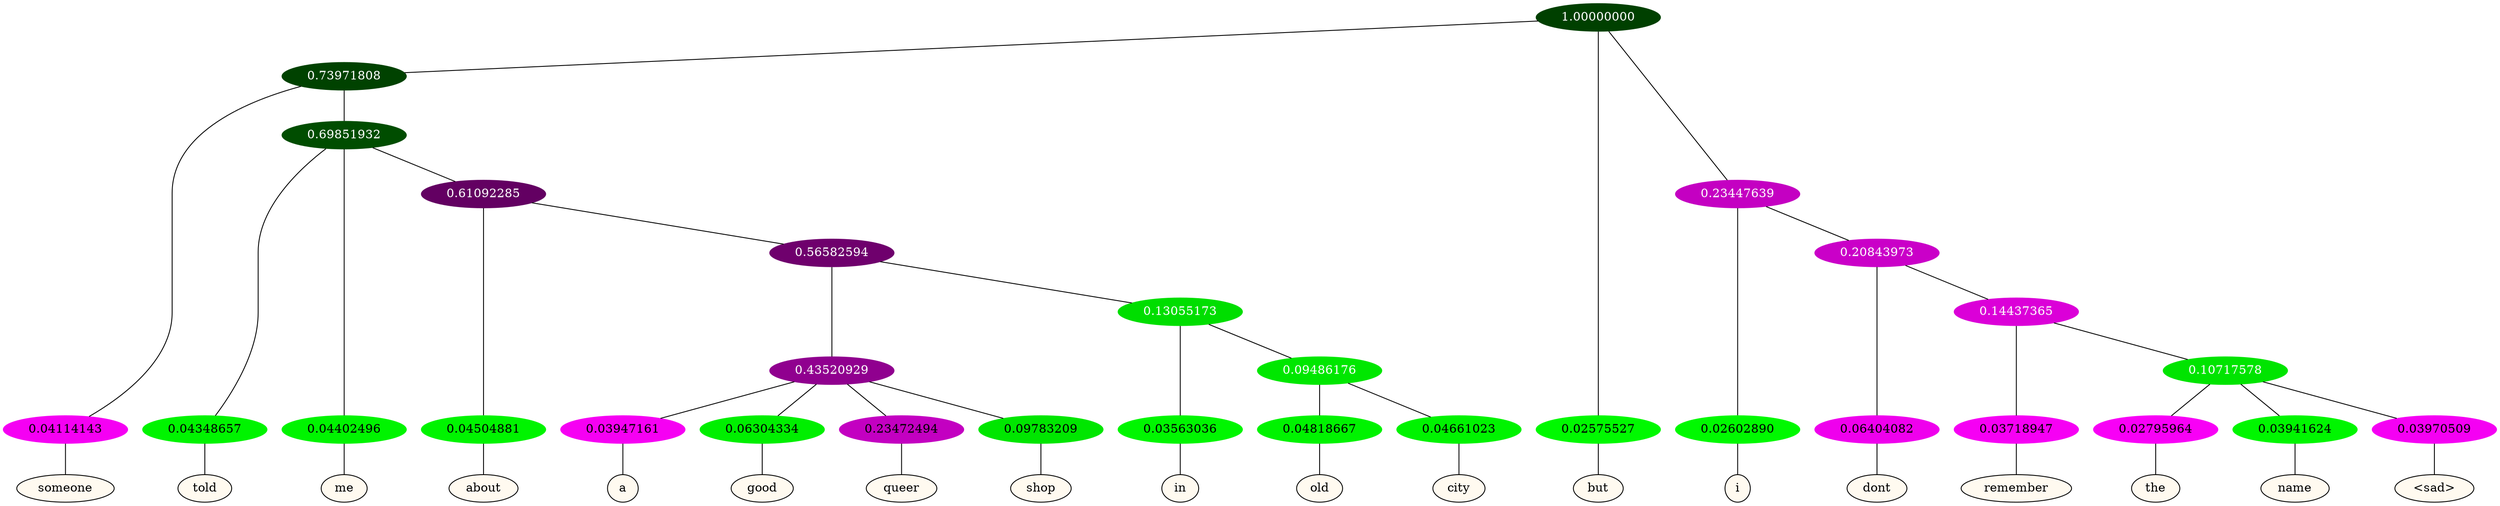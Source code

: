 graph {
	node [format=png height=0.15 nodesep=0.001 ordering=out overlap=prism overlap_scaling=0.01 ranksep=0.001 ratio=0.2 style=filled width=0.15]
	{
		rank=same
		a_w_4 [label=someone color=black fillcolor=floralwhite style="filled,solid"]
		a_w_8 [label=told color=black fillcolor=floralwhite style="filled,solid"]
		a_w_9 [label=me color=black fillcolor=floralwhite style="filled,solid"]
		a_w_13 [label=about color=black fillcolor=floralwhite style="filled,solid"]
		a_w_22 [label=a color=black fillcolor=floralwhite style="filled,solid"]
		a_w_23 [label=good color=black fillcolor=floralwhite style="filled,solid"]
		a_w_24 [label=queer color=black fillcolor=floralwhite style="filled,solid"]
		a_w_25 [label=shop color=black fillcolor=floralwhite style="filled,solid"]
		a_w_26 [label=in color=black fillcolor=floralwhite style="filled,solid"]
		a_w_28 [label=old color=black fillcolor=floralwhite style="filled,solid"]
		a_w_29 [label=city color=black fillcolor=floralwhite style="filled,solid"]
		a_w_2 [label=but color=black fillcolor=floralwhite style="filled,solid"]
		a_w_6 [label=i color=black fillcolor=floralwhite style="filled,solid"]
		a_w_11 [label=dont color=black fillcolor=floralwhite style="filled,solid"]
		a_w_15 [label=remember color=black fillcolor=floralwhite style="filled,solid"]
		a_w_19 [label=the color=black fillcolor=floralwhite style="filled,solid"]
		a_w_20 [label=name color=black fillcolor=floralwhite style="filled,solid"]
		a_w_21 [label="\<sad\>" color=black fillcolor=floralwhite style="filled,solid"]
	}
	a_n_4 -- a_w_4
	a_n_8 -- a_w_8
	a_n_9 -- a_w_9
	a_n_13 -- a_w_13
	a_n_22 -- a_w_22
	a_n_23 -- a_w_23
	a_n_24 -- a_w_24
	a_n_25 -- a_w_25
	a_n_26 -- a_w_26
	a_n_28 -- a_w_28
	a_n_29 -- a_w_29
	a_n_2 -- a_w_2
	a_n_6 -- a_w_6
	a_n_11 -- a_w_11
	a_n_15 -- a_w_15
	a_n_19 -- a_w_19
	a_n_20 -- a_w_20
	a_n_21 -- a_w_21
	{
		rank=same
		a_n_4 [label=0.04114143 color="0.835 1.000 0.959" fontcolor=black]
		a_n_8 [label=0.04348657 color="0.334 1.000 0.957" fontcolor=black]
		a_n_9 [label=0.04402496 color="0.334 1.000 0.956" fontcolor=black]
		a_n_13 [label=0.04504881 color="0.334 1.000 0.955" fontcolor=black]
		a_n_22 [label=0.03947161 color="0.835 1.000 0.961" fontcolor=black]
		a_n_23 [label=0.06304334 color="0.334 1.000 0.937" fontcolor=black]
		a_n_24 [label=0.23472494 color="0.835 1.000 0.765" fontcolor=black]
		a_n_25 [label=0.09783209 color="0.334 1.000 0.902" fontcolor=black]
		a_n_26 [label=0.03563036 color="0.334 1.000 0.964" fontcolor=black]
		a_n_28 [label=0.04818667 color="0.334 1.000 0.952" fontcolor=black]
		a_n_29 [label=0.04661023 color="0.334 1.000 0.953" fontcolor=black]
		a_n_2 [label=0.02575527 color="0.334 1.000 0.974" fontcolor=black]
		a_n_6 [label=0.02602890 color="0.334 1.000 0.974" fontcolor=black]
		a_n_11 [label=0.06404082 color="0.835 1.000 0.936" fontcolor=black]
		a_n_15 [label=0.03718947 color="0.835 1.000 0.963" fontcolor=black]
		a_n_19 [label=0.02795964 color="0.835 1.000 0.972" fontcolor=black]
		a_n_20 [label=0.03941624 color="0.334 1.000 0.961" fontcolor=black]
		a_n_21 [label=0.03970509 color="0.835 1.000 0.960" fontcolor=black]
	}
	a_n_0 [label=1.00000000 color="0.334 1.000 0.250" fontcolor=grey99]
	a_n_1 [label=0.73971808 color="0.334 1.000 0.260" fontcolor=grey99]
	a_n_0 -- a_n_1
	a_n_0 -- a_n_2
	a_n_3 [label=0.23447639 color="0.835 1.000 0.766" fontcolor=grey99]
	a_n_0 -- a_n_3
	a_n_1 -- a_n_4
	a_n_5 [label=0.69851932 color="0.334 1.000 0.301" fontcolor=grey99]
	a_n_1 -- a_n_5
	a_n_3 -- a_n_6
	a_n_7 [label=0.20843973 color="0.835 1.000 0.792" fontcolor=grey99]
	a_n_3 -- a_n_7
	a_n_5 -- a_n_8
	a_n_5 -- a_n_9
	a_n_10 [label=0.61092285 color="0.835 1.000 0.389" fontcolor=grey99]
	a_n_5 -- a_n_10
	a_n_7 -- a_n_11
	a_n_12 [label=0.14437365 color="0.835 1.000 0.856" fontcolor=grey99]
	a_n_7 -- a_n_12
	a_n_10 -- a_n_13
	a_n_14 [label=0.56582594 color="0.835 1.000 0.434" fontcolor=grey99]
	a_n_10 -- a_n_14
	a_n_12 -- a_n_15
	a_n_16 [label=0.10717578 color="0.334 1.000 0.893" fontcolor=grey99]
	a_n_12 -- a_n_16
	a_n_17 [label=0.43520929 color="0.835 1.000 0.565" fontcolor=grey99]
	a_n_14 -- a_n_17
	a_n_18 [label=0.13055173 color="0.334 1.000 0.869" fontcolor=grey99]
	a_n_14 -- a_n_18
	a_n_16 -- a_n_19
	a_n_16 -- a_n_20
	a_n_16 -- a_n_21
	a_n_17 -- a_n_22
	a_n_17 -- a_n_23
	a_n_17 -- a_n_24
	a_n_17 -- a_n_25
	a_n_18 -- a_n_26
	a_n_27 [label=0.09486176 color="0.334 1.000 0.905" fontcolor=grey99]
	a_n_18 -- a_n_27
	a_n_27 -- a_n_28
	a_n_27 -- a_n_29
}
